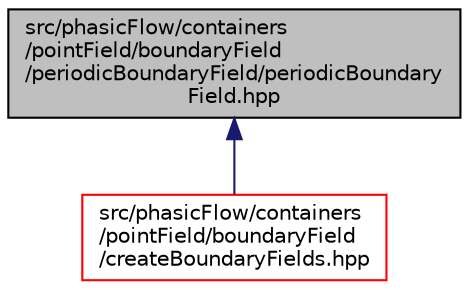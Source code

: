 digraph "src/phasicFlow/containers/pointField/boundaryField/periodicBoundaryField/periodicBoundaryField.hpp"
{
 // LATEX_PDF_SIZE
  edge [fontname="Helvetica",fontsize="10",labelfontname="Helvetica",labelfontsize="10"];
  node [fontname="Helvetica",fontsize="10",shape=record];
  Node1 [label="src/phasicFlow/containers\l/pointField/boundaryField\l/periodicBoundaryField/periodicBoundary\lField.hpp",height=0.2,width=0.4,color="black", fillcolor="grey75", style="filled", fontcolor="black",tooltip=" "];
  Node1 -> Node2 [dir="back",color="midnightblue",fontsize="10",style="solid",fontname="Helvetica"];
  Node2 [label="src/phasicFlow/containers\l/pointField/boundaryField\l/createBoundaryFields.hpp",height=0.2,width=0.4,color="red", fillcolor="white", style="filled",URL="$createBoundaryFields_8hpp.html",tooltip=" "];
}
